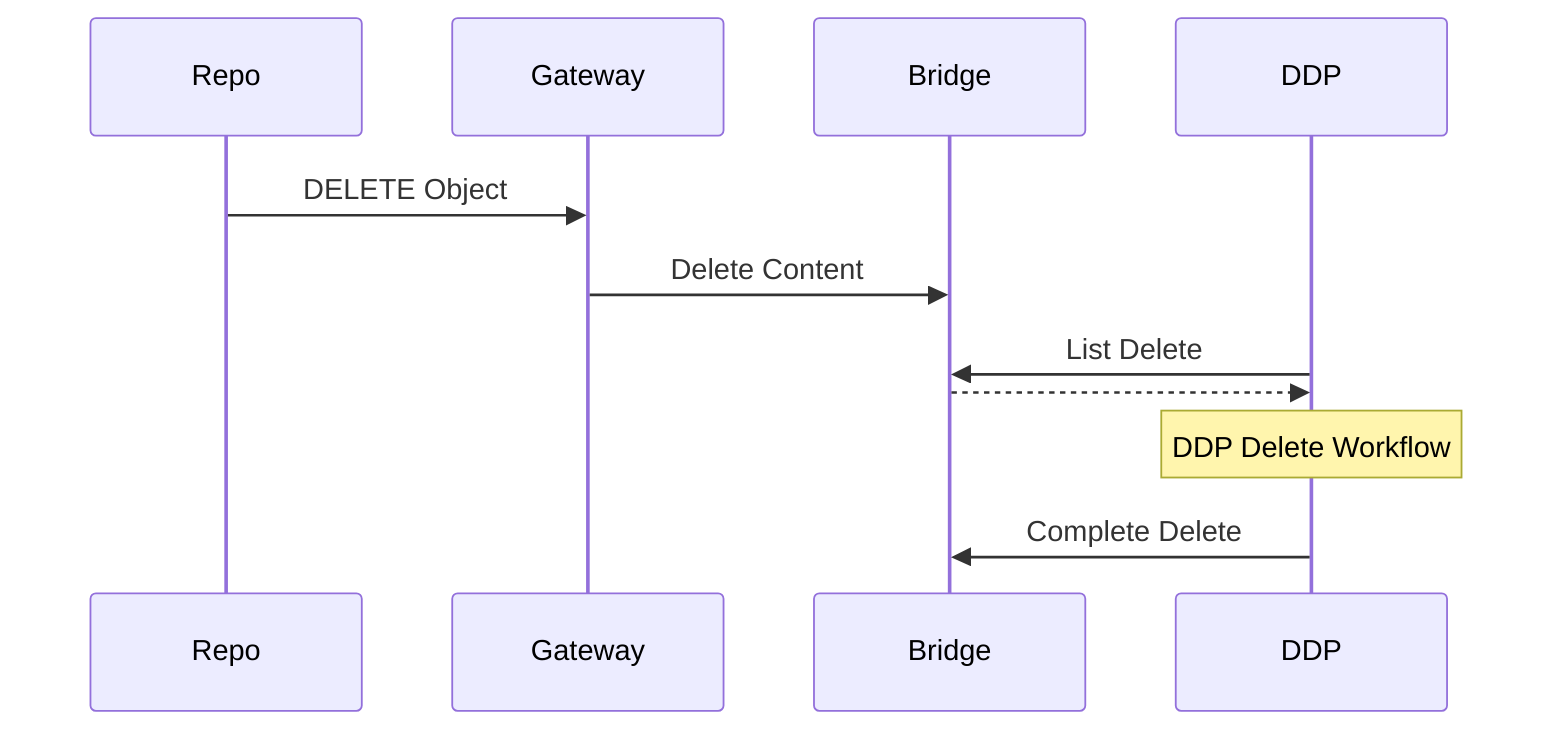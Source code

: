 sequenceDiagram
  participant R as Repo
  participant G as Gateway
  participant B as Bridge
  participant D as DDP

  R ->> G: DELETE Object
  G ->> B: Delete Content
  D ->> B: List Delete
  B -->> D: 
  Note over D: DDP Delete Workflow
  D ->> B: Complete Delete